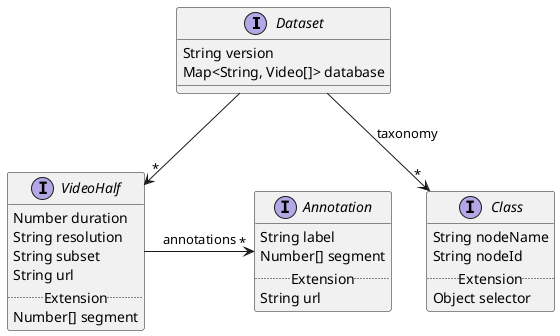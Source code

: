 @startuml

interface Dataset {
    String version
    Map<String, Video[]> database
}

Dataset --> "*" Class : taxonomy
Dataset --> "*" VideoHalf

interface Class {
    String nodeName
    String nodeId
    .. Extension ..
    Object selector
}

interface VideoHalf {
    Number duration
    String resolution
    String subset
    String url
    .. Extension ..
    Number[] segment
}

interface Annotation {
    String label
    Number[] segment
    .. Extension ..
    String url
}

VideoHalf -right-> "*" Annotation : annotations

@enduml